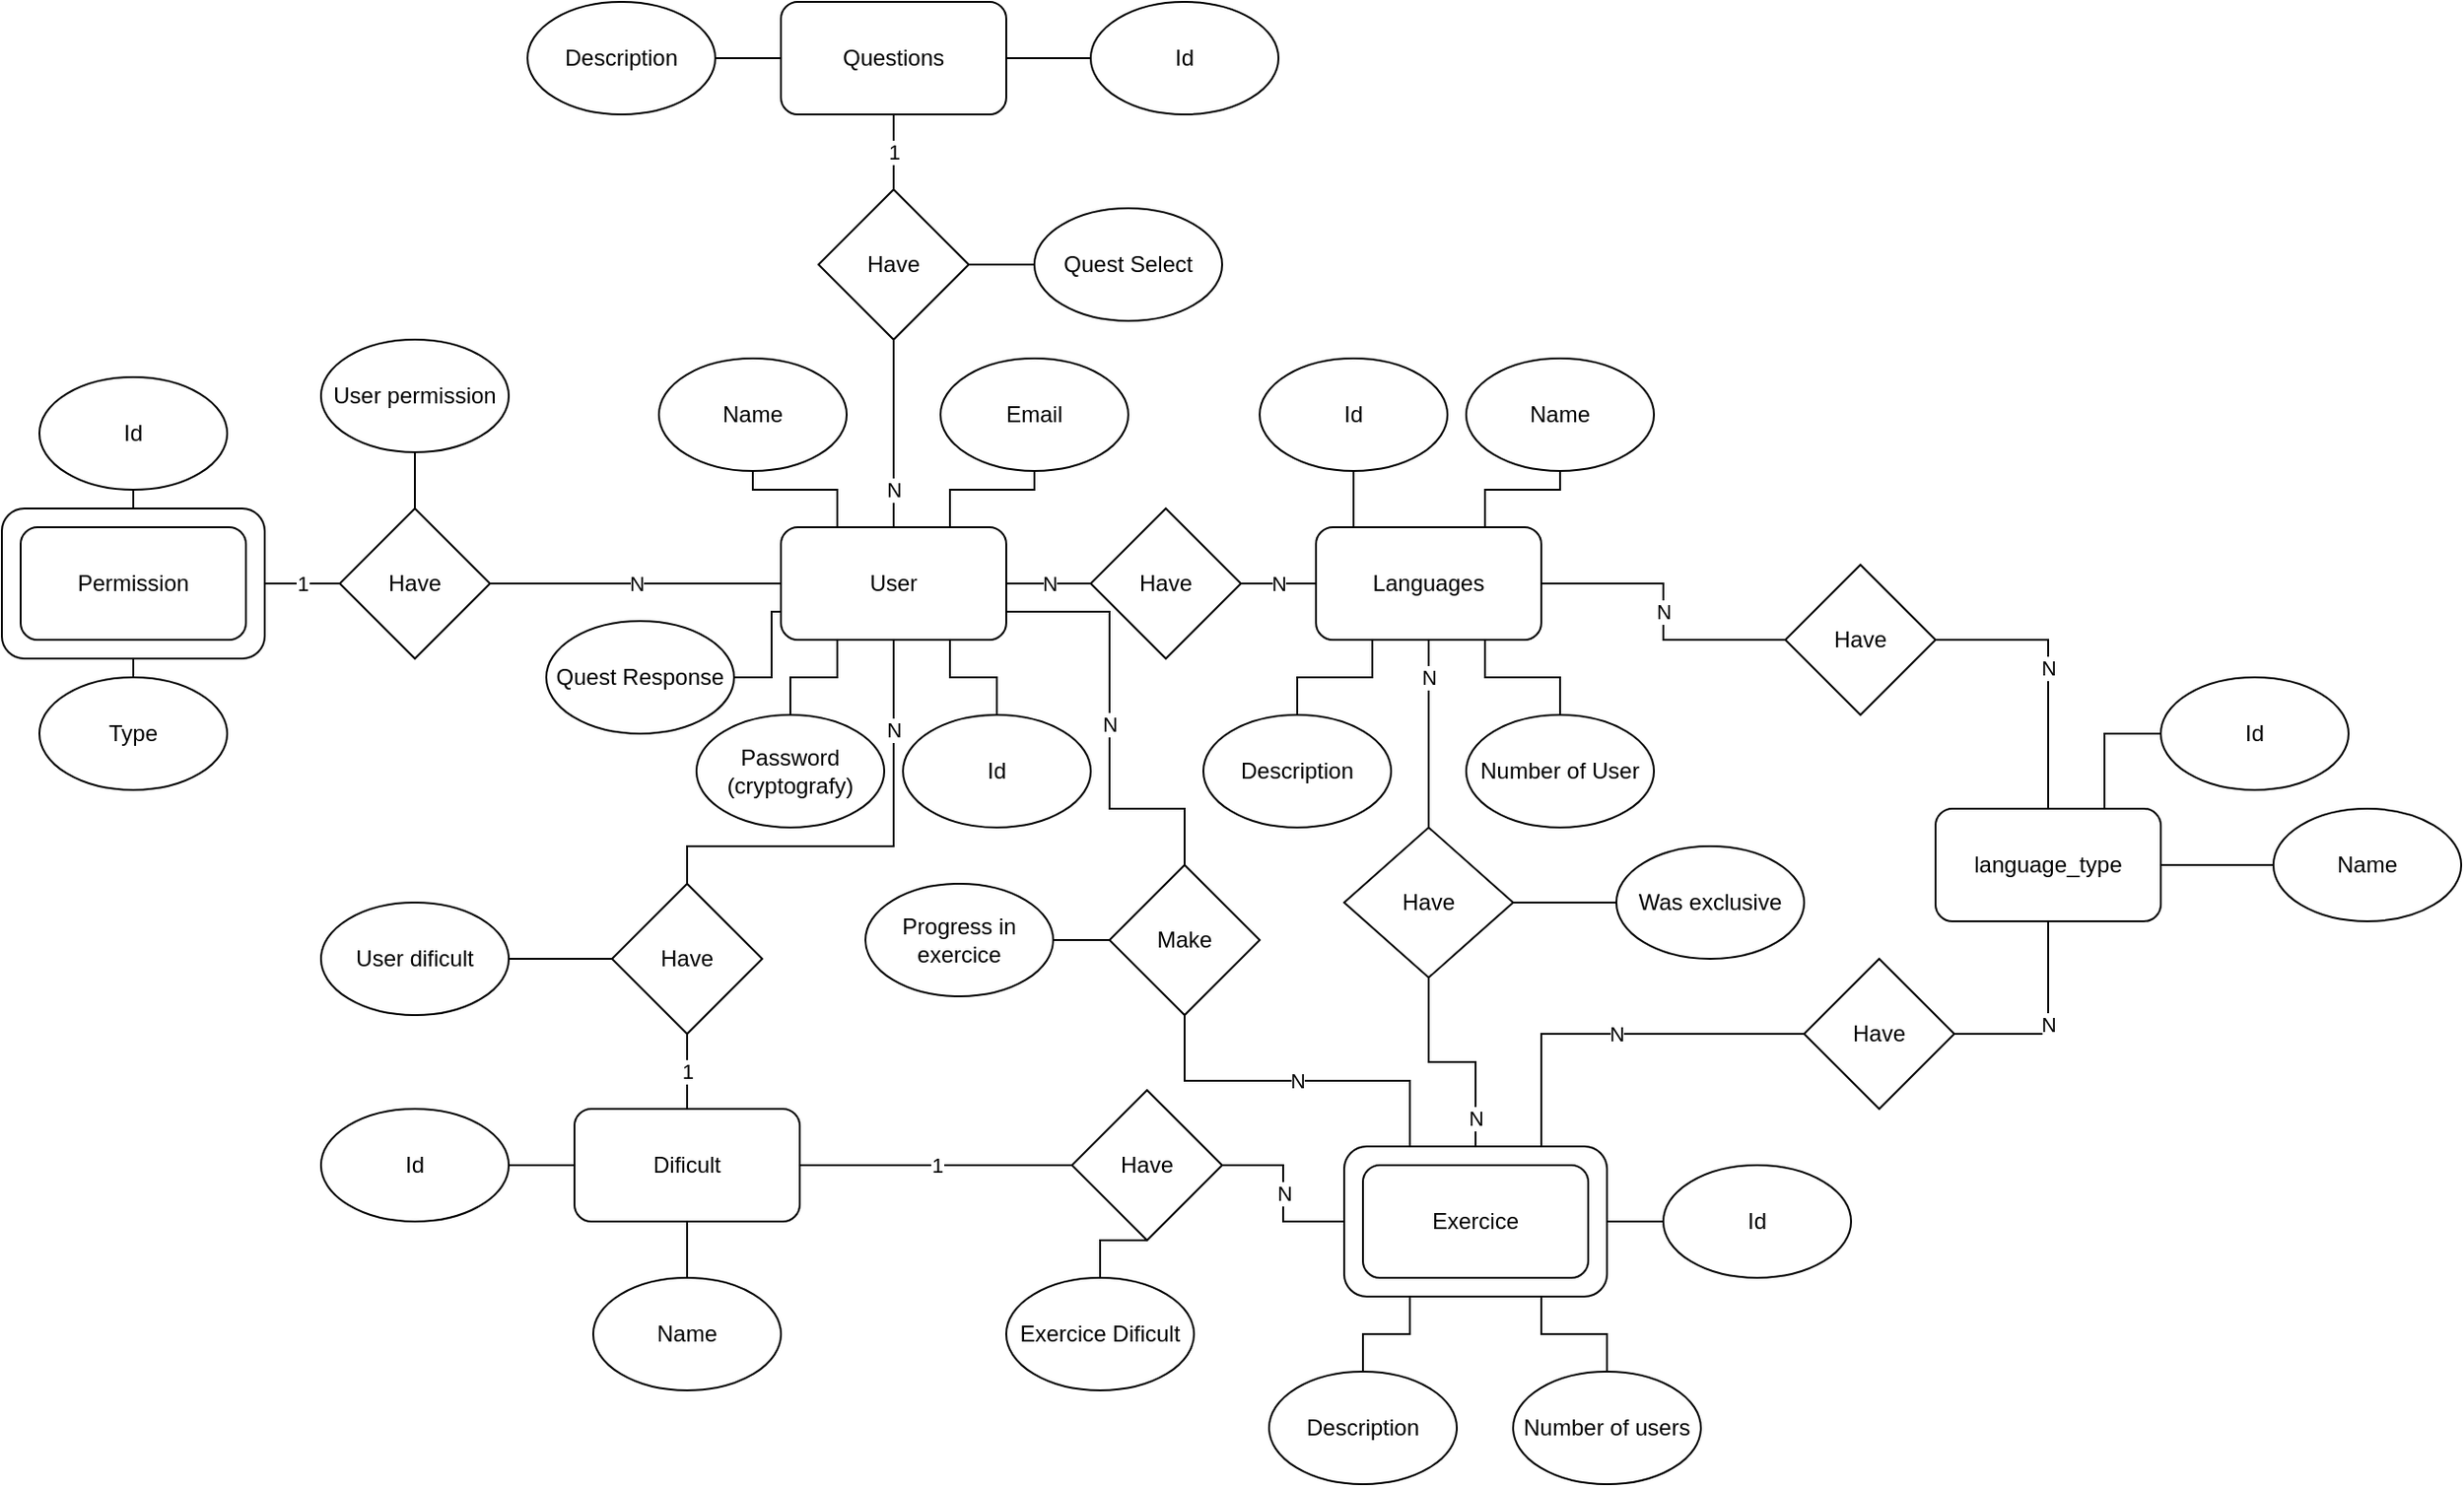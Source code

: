 <mxfile version="15.6.8" type="device"><diagram id="RVwUj5HnvRbSlE1IIIte" name="Page-1"><mxGraphModel dx="2249" dy="794" grid="1" gridSize="10" guides="1" tooltips="1" connect="1" arrows="1" fold="1" page="1" pageScale="1" pageWidth="827" pageHeight="1169" math="0" shadow="0"><root><mxCell id="0"/><mxCell id="1" parent="0"/><mxCell id="yMSyGqpsn129g3E1M8UC-1" value="N" style="edgeStyle=orthogonalEdgeStyle;rounded=0;orthogonalLoop=1;jettySize=auto;html=1;exitX=0;exitY=0.5;exitDx=0;exitDy=0;endArrow=none;endFill=0;" parent="1" source="yMSyGqpsn129g3E1M8UC-8" target="yMSyGqpsn129g3E1M8UC-15" edge="1"><mxGeometry relative="1" as="geometry"/></mxCell><mxCell id="yMSyGqpsn129g3E1M8UC-2" style="edgeStyle=orthogonalEdgeStyle;rounded=0;orthogonalLoop=1;jettySize=auto;html=1;exitX=0.75;exitY=0;exitDx=0;exitDy=0;entryX=0.5;entryY=1;entryDx=0;entryDy=0;endArrow=none;endFill=0;" parent="1" source="yMSyGqpsn129g3E1M8UC-8" target="yMSyGqpsn129g3E1M8UC-20" edge="1"><mxGeometry relative="1" as="geometry"/></mxCell><mxCell id="yMSyGqpsn129g3E1M8UC-3" style="edgeStyle=orthogonalEdgeStyle;rounded=0;orthogonalLoop=1;jettySize=auto;html=1;exitX=0.25;exitY=1;exitDx=0;exitDy=0;entryX=0.5;entryY=0;entryDx=0;entryDy=0;endArrow=none;endFill=0;" parent="1" source="yMSyGqpsn129g3E1M8UC-8" target="yMSyGqpsn129g3E1M8UC-21" edge="1"><mxGeometry relative="1" as="geometry"/></mxCell><mxCell id="yMSyGqpsn129g3E1M8UC-4" style="edgeStyle=orthogonalEdgeStyle;rounded=0;orthogonalLoop=1;jettySize=auto;html=1;exitX=0.75;exitY=1;exitDx=0;exitDy=0;entryX=0.5;entryY=0;entryDx=0;entryDy=0;endArrow=none;endFill=0;" parent="1" source="yMSyGqpsn129g3E1M8UC-8" target="yMSyGqpsn129g3E1M8UC-30" edge="1"><mxGeometry relative="1" as="geometry"/></mxCell><mxCell id="yMSyGqpsn129g3E1M8UC-5" style="edgeStyle=orthogonalEdgeStyle;rounded=0;orthogonalLoop=1;jettySize=auto;html=1;exitX=0.25;exitY=0;exitDx=0;exitDy=0;entryX=0.5;entryY=1;entryDx=0;entryDy=0;endArrow=none;endFill=0;" parent="1" source="yMSyGqpsn129g3E1M8UC-8" target="yMSyGqpsn129g3E1M8UC-19" edge="1"><mxGeometry relative="1" as="geometry"/></mxCell><mxCell id="yMSyGqpsn129g3E1M8UC-6" value="N" style="edgeStyle=orthogonalEdgeStyle;rounded=0;orthogonalLoop=1;jettySize=auto;html=1;exitX=0.5;exitY=0;exitDx=0;exitDy=0;entryX=0.5;entryY=1;entryDx=0;entryDy=0;endArrow=none;endFill=0;" parent="1" source="yMSyGqpsn129g3E1M8UC-8" target="yMSyGqpsn129g3E1M8UC-35" edge="1"><mxGeometry x="-0.8" relative="1" as="geometry"><Array as="points"><mxPoint x="395" y="550"/></Array><mxPoint as="offset"/></mxGeometry></mxCell><mxCell id="yMSyGqpsn129g3E1M8UC-7" value="N" style="edgeStyle=orthogonalEdgeStyle;rounded=0;orthogonalLoop=1;jettySize=auto;html=1;exitX=0.5;exitY=1;exitDx=0;exitDy=0;entryX=0.5;entryY=0;entryDx=0;entryDy=0;endArrow=none;endFill=0;" parent="1" source="yMSyGqpsn129g3E1M8UC-8" target="yMSyGqpsn129g3E1M8UC-65" edge="1"><mxGeometry x="-0.6" relative="1" as="geometry"><mxPoint as="offset"/><Array as="points"><mxPoint x="395" y="870"/><mxPoint x="285" y="870"/></Array></mxGeometry></mxCell><mxCell id="yMSyGqpsn129g3E1M8UC-8" value="User" style="rounded=1;whiteSpace=wrap;html=1;" parent="1" vertex="1"><mxGeometry x="335" y="700" width="120" height="60" as="geometry"/></mxCell><mxCell id="yMSyGqpsn129g3E1M8UC-9" value="User permission" style="ellipse;whiteSpace=wrap;html=1;" parent="1" vertex="1"><mxGeometry x="90" y="600" width="100" height="60" as="geometry"/></mxCell><mxCell id="yMSyGqpsn129g3E1M8UC-10" style="edgeStyle=orthogonalEdgeStyle;rounded=0;orthogonalLoop=1;jettySize=auto;html=1;exitX=0.5;exitY=0;exitDx=0;exitDy=0;endArrow=none;endFill=0;" parent="1" source="yMSyGqpsn129g3E1M8UC-11" target="yMSyGqpsn129g3E1M8UC-16" edge="1"><mxGeometry relative="1" as="geometry"/></mxCell><mxCell id="yMSyGqpsn129g3E1M8UC-11" value="" style="rounded=1;whiteSpace=wrap;html=1;" parent="1" vertex="1"><mxGeometry x="-80" y="690" width="140" height="80" as="geometry"/></mxCell><mxCell id="yMSyGqpsn129g3E1M8UC-12" value="Permission" style="rounded=1;whiteSpace=wrap;html=1;" parent="1" vertex="1"><mxGeometry x="-70" y="700" width="120" height="60" as="geometry"/></mxCell><mxCell id="yMSyGqpsn129g3E1M8UC-13" value="1" style="edgeStyle=orthogonalEdgeStyle;rounded=0;orthogonalLoop=1;jettySize=auto;html=1;exitX=0;exitY=0.5;exitDx=0;exitDy=0;entryX=1;entryY=0.5;entryDx=0;entryDy=0;endArrow=none;endFill=0;" parent="1" source="yMSyGqpsn129g3E1M8UC-15" target="yMSyGqpsn129g3E1M8UC-11" edge="1"><mxGeometry relative="1" as="geometry"/></mxCell><mxCell id="yMSyGqpsn129g3E1M8UC-14" style="edgeStyle=orthogonalEdgeStyle;rounded=0;orthogonalLoop=1;jettySize=auto;html=1;exitX=0.5;exitY=0;exitDx=0;exitDy=0;endArrow=none;endFill=0;" parent="1" source="yMSyGqpsn129g3E1M8UC-15" target="yMSyGqpsn129g3E1M8UC-9" edge="1"><mxGeometry relative="1" as="geometry"/></mxCell><mxCell id="yMSyGqpsn129g3E1M8UC-15" value="Have" style="rhombus;whiteSpace=wrap;html=1;" parent="1" vertex="1"><mxGeometry x="100" y="690" width="80" height="80" as="geometry"/></mxCell><mxCell id="yMSyGqpsn129g3E1M8UC-16" value="Id" style="ellipse;whiteSpace=wrap;html=1;" parent="1" vertex="1"><mxGeometry x="-60" y="620" width="100" height="60" as="geometry"/></mxCell><mxCell id="yMSyGqpsn129g3E1M8UC-17" style="edgeStyle=orthogonalEdgeStyle;rounded=0;orthogonalLoop=1;jettySize=auto;html=1;exitX=0.5;exitY=0;exitDx=0;exitDy=0;entryX=0.5;entryY=1;entryDx=0;entryDy=0;endArrow=none;endFill=0;" parent="1" source="yMSyGqpsn129g3E1M8UC-18" target="yMSyGqpsn129g3E1M8UC-11" edge="1"><mxGeometry relative="1" as="geometry"/></mxCell><mxCell id="yMSyGqpsn129g3E1M8UC-18" value="Type" style="ellipse;whiteSpace=wrap;html=1;" parent="1" vertex="1"><mxGeometry x="-60" y="780" width="100" height="60" as="geometry"/></mxCell><mxCell id="yMSyGqpsn129g3E1M8UC-19" value="Name" style="ellipse;whiteSpace=wrap;html=1;" parent="1" vertex="1"><mxGeometry x="270" y="610" width="100" height="60" as="geometry"/></mxCell><mxCell id="yMSyGqpsn129g3E1M8UC-20" value="Email" style="ellipse;whiteSpace=wrap;html=1;" parent="1" vertex="1"><mxGeometry x="420" y="610" width="100" height="60" as="geometry"/></mxCell><mxCell id="yMSyGqpsn129g3E1M8UC-21" value="Password (cryptografy)" style="ellipse;whiteSpace=wrap;html=1;" parent="1" vertex="1"><mxGeometry x="290" y="800" width="100" height="60" as="geometry"/></mxCell><mxCell id="yMSyGqpsn129g3E1M8UC-22" style="edgeStyle=orthogonalEdgeStyle;rounded=0;orthogonalLoop=1;jettySize=auto;html=1;exitX=0.25;exitY=0;exitDx=0;exitDy=0;entryX=0.5;entryY=1;entryDx=0;entryDy=0;endArrow=none;endFill=0;" parent="1" source="yMSyGqpsn129g3E1M8UC-25" target="yMSyGqpsn129g3E1M8UC-29" edge="1"><mxGeometry relative="1" as="geometry"/></mxCell><mxCell id="yMSyGqpsn129g3E1M8UC-23" style="edgeStyle=orthogonalEdgeStyle;rounded=0;orthogonalLoop=1;jettySize=auto;html=1;exitX=0.75;exitY=0;exitDx=0;exitDy=0;entryX=0.5;entryY=1;entryDx=0;entryDy=0;endArrow=none;endFill=0;" parent="1" source="yMSyGqpsn129g3E1M8UC-25" target="yMSyGqpsn129g3E1M8UC-42" edge="1"><mxGeometry relative="1" as="geometry"/></mxCell><mxCell id="yMSyGqpsn129g3E1M8UC-24" value="N" style="edgeStyle=orthogonalEdgeStyle;rounded=0;orthogonalLoop=1;jettySize=auto;html=1;exitX=0.5;exitY=1;exitDx=0;exitDy=0;entryX=0.5;entryY=0;entryDx=0;entryDy=0;endArrow=none;endFill=0;" parent="1" source="yMSyGqpsn129g3E1M8UC-25" target="yMSyGqpsn129g3E1M8UC-53" edge="1"><mxGeometry x="-0.6" relative="1" as="geometry"><Array as="points"><mxPoint x="680" y="780"/><mxPoint x="680" y="780"/></Array><mxPoint as="offset"/></mxGeometry></mxCell><mxCell id="yMSyGqpsn129g3E1M8UC-85" value="N" style="edgeStyle=orthogonalEdgeStyle;rounded=0;orthogonalLoop=1;jettySize=auto;html=1;exitX=1;exitY=0.5;exitDx=0;exitDy=0;entryX=0;entryY=0.5;entryDx=0;entryDy=0;endArrow=none;endFill=0;" parent="1" source="yMSyGqpsn129g3E1M8UC-25" target="yMSyGqpsn129g3E1M8UC-84" edge="1"><mxGeometry relative="1" as="geometry"/></mxCell><mxCell id="yMSyGqpsn129g3E1M8UC-25" value="Languages" style="rounded=1;whiteSpace=wrap;html=1;" parent="1" vertex="1"><mxGeometry x="620" y="700" width="120" height="60" as="geometry"/></mxCell><mxCell id="yMSyGqpsn129g3E1M8UC-26" value="N" style="edgeStyle=orthogonalEdgeStyle;rounded=0;orthogonalLoop=1;jettySize=auto;html=1;exitX=0;exitY=0.5;exitDx=0;exitDy=0;entryX=1;entryY=0.5;entryDx=0;entryDy=0;endArrow=none;endFill=0;" parent="1" source="yMSyGqpsn129g3E1M8UC-28" target="yMSyGqpsn129g3E1M8UC-8" edge="1"><mxGeometry relative="1" as="geometry"/></mxCell><mxCell id="yMSyGqpsn129g3E1M8UC-27" value="N" style="edgeStyle=orthogonalEdgeStyle;rounded=0;orthogonalLoop=1;jettySize=auto;html=1;exitX=1;exitY=0.5;exitDx=0;exitDy=0;entryX=0;entryY=0.5;entryDx=0;entryDy=0;endArrow=none;endFill=0;" parent="1" source="yMSyGqpsn129g3E1M8UC-28" target="yMSyGqpsn129g3E1M8UC-25" edge="1"><mxGeometry relative="1" as="geometry"/></mxCell><mxCell id="yMSyGqpsn129g3E1M8UC-28" value="Have" style="rhombus;whiteSpace=wrap;html=1;" parent="1" vertex="1"><mxGeometry x="500" y="690" width="80" height="80" as="geometry"/></mxCell><mxCell id="yMSyGqpsn129g3E1M8UC-29" value="Id" style="ellipse;whiteSpace=wrap;html=1;" parent="1" vertex="1"><mxGeometry x="590" y="610" width="100" height="60" as="geometry"/></mxCell><mxCell id="yMSyGqpsn129g3E1M8UC-30" value="Id" style="ellipse;whiteSpace=wrap;html=1;" parent="1" vertex="1"><mxGeometry x="400" y="800" width="100" height="60" as="geometry"/></mxCell><mxCell id="yMSyGqpsn129g3E1M8UC-31" value="Quest Select" style="ellipse;whiteSpace=wrap;html=1;" parent="1" vertex="1"><mxGeometry x="470" y="530" width="100" height="60" as="geometry"/></mxCell><mxCell id="yMSyGqpsn129g3E1M8UC-32" style="edgeStyle=orthogonalEdgeStyle;rounded=0;orthogonalLoop=1;jettySize=auto;html=1;exitX=1;exitY=0.5;exitDx=0;exitDy=0;entryX=0;entryY=0.75;entryDx=0;entryDy=0;endArrow=none;endFill=0;" parent="1" source="yMSyGqpsn129g3E1M8UC-33" target="yMSyGqpsn129g3E1M8UC-8" edge="1"><mxGeometry relative="1" as="geometry"/></mxCell><mxCell id="yMSyGqpsn129g3E1M8UC-33" value="Quest Response" style="ellipse;whiteSpace=wrap;html=1;" parent="1" vertex="1"><mxGeometry x="210" y="750" width="100" height="60" as="geometry"/></mxCell><mxCell id="yMSyGqpsn129g3E1M8UC-34" style="edgeStyle=orthogonalEdgeStyle;rounded=0;orthogonalLoop=1;jettySize=auto;html=1;exitX=1;exitY=0.5;exitDx=0;exitDy=0;entryX=0;entryY=0.5;entryDx=0;entryDy=0;endArrow=none;endFill=0;" parent="1" source="yMSyGqpsn129g3E1M8UC-35" target="yMSyGqpsn129g3E1M8UC-31" edge="1"><mxGeometry relative="1" as="geometry"/></mxCell><mxCell id="yMSyGqpsn129g3E1M8UC-35" value="Have" style="rhombus;whiteSpace=wrap;html=1;" parent="1" vertex="1"><mxGeometry x="355" y="520" width="80" height="80" as="geometry"/></mxCell><mxCell id="yMSyGqpsn129g3E1M8UC-36" value="1" style="edgeStyle=orthogonalEdgeStyle;rounded=0;orthogonalLoop=1;jettySize=auto;html=1;endArrow=none;endFill=0;" parent="1" source="yMSyGqpsn129g3E1M8UC-39" target="yMSyGqpsn129g3E1M8UC-35" edge="1"><mxGeometry relative="1" as="geometry"/></mxCell><mxCell id="yMSyGqpsn129g3E1M8UC-37" style="edgeStyle=orthogonalEdgeStyle;rounded=0;orthogonalLoop=1;jettySize=auto;html=1;exitX=1;exitY=0.5;exitDx=0;exitDy=0;entryX=0;entryY=0.5;entryDx=0;entryDy=0;endArrow=none;endFill=0;" parent="1" source="yMSyGqpsn129g3E1M8UC-39" target="yMSyGqpsn129g3E1M8UC-40" edge="1"><mxGeometry relative="1" as="geometry"/></mxCell><mxCell id="yMSyGqpsn129g3E1M8UC-38" style="edgeStyle=orthogonalEdgeStyle;rounded=0;orthogonalLoop=1;jettySize=auto;html=1;exitX=0;exitY=0.5;exitDx=0;exitDy=0;entryX=1;entryY=0.5;entryDx=0;entryDy=0;endArrow=none;endFill=0;" parent="1" source="yMSyGqpsn129g3E1M8UC-39" target="yMSyGqpsn129g3E1M8UC-41" edge="1"><mxGeometry relative="1" as="geometry"/></mxCell><mxCell id="yMSyGqpsn129g3E1M8UC-39" value="Questions" style="rounded=1;whiteSpace=wrap;html=1;" parent="1" vertex="1"><mxGeometry x="335" y="420" width="120" height="60" as="geometry"/></mxCell><mxCell id="yMSyGqpsn129g3E1M8UC-40" value="Id" style="ellipse;whiteSpace=wrap;html=1;" parent="1" vertex="1"><mxGeometry x="500" y="420" width="100" height="60" as="geometry"/></mxCell><mxCell id="yMSyGqpsn129g3E1M8UC-41" value="Description" style="ellipse;whiteSpace=wrap;html=1;" parent="1" vertex="1"><mxGeometry x="200" y="420" width="100" height="60" as="geometry"/></mxCell><mxCell id="yMSyGqpsn129g3E1M8UC-42" value="Name" style="ellipse;whiteSpace=wrap;html=1;" parent="1" vertex="1"><mxGeometry x="700" y="610" width="100" height="60" as="geometry"/></mxCell><mxCell id="yMSyGqpsn129g3E1M8UC-43" style="edgeStyle=orthogonalEdgeStyle;rounded=0;orthogonalLoop=1;jettySize=auto;html=1;exitX=0.5;exitY=0;exitDx=0;exitDy=0;entryX=0.25;entryY=1;entryDx=0;entryDy=0;endArrow=none;endFill=0;" parent="1" source="yMSyGqpsn129g3E1M8UC-44" target="yMSyGqpsn129g3E1M8UC-25" edge="1"><mxGeometry relative="1" as="geometry"/></mxCell><mxCell id="yMSyGqpsn129g3E1M8UC-44" value="Description" style="ellipse;whiteSpace=wrap;html=1;" parent="1" vertex="1"><mxGeometry x="560" y="800" width="100" height="60" as="geometry"/></mxCell><mxCell id="yMSyGqpsn129g3E1M8UC-45" style="edgeStyle=orthogonalEdgeStyle;rounded=0;orthogonalLoop=1;jettySize=auto;html=1;exitX=0.5;exitY=0;exitDx=0;exitDy=0;entryX=0.75;entryY=1;entryDx=0;entryDy=0;endArrow=none;endFill=0;" parent="1" source="yMSyGqpsn129g3E1M8UC-46" target="yMSyGqpsn129g3E1M8UC-25" edge="1"><mxGeometry relative="1" as="geometry"/></mxCell><mxCell id="yMSyGqpsn129g3E1M8UC-46" value="Number of User" style="ellipse;whiteSpace=wrap;html=1;" parent="1" vertex="1"><mxGeometry x="700" y="800" width="100" height="60" as="geometry"/></mxCell><mxCell id="yMSyGqpsn129g3E1M8UC-47" style="edgeStyle=orthogonalEdgeStyle;rounded=0;orthogonalLoop=1;jettySize=auto;html=1;exitX=1;exitY=0.5;exitDx=0;exitDy=0;entryX=0;entryY=0.5;entryDx=0;entryDy=0;endArrow=none;endFill=0;" parent="1" source="yMSyGqpsn129g3E1M8UC-49" target="yMSyGqpsn129g3E1M8UC-54" edge="1"><mxGeometry relative="1" as="geometry"/></mxCell><mxCell id="yMSyGqpsn129g3E1M8UC-75" style="edgeStyle=orthogonalEdgeStyle;orthogonalLoop=1;jettySize=auto;html=1;entryX=0.5;entryY=1;entryDx=0;entryDy=0;rounded=0;endArrow=none;endFill=0;" parent="1" source="yMSyGqpsn129g3E1M8UC-49" target="yMSyGqpsn129g3E1M8UC-53" edge="1"><mxGeometry relative="1" as="geometry"/></mxCell><mxCell id="yMSyGqpsn129g3E1M8UC-88" value="N" style="edgeStyle=orthogonalEdgeStyle;rounded=0;orthogonalLoop=1;jettySize=auto;html=1;exitX=0.75;exitY=0;exitDx=0;exitDy=0;entryX=0;entryY=0.5;entryDx=0;entryDy=0;endArrow=none;endFill=0;" parent="1" source="yMSyGqpsn129g3E1M8UC-49" target="yMSyGqpsn129g3E1M8UC-87" edge="1"><mxGeometry relative="1" as="geometry"/></mxCell><mxCell id="yMSyGqpsn129g3E1M8UC-49" value="" style="rounded=1;whiteSpace=wrap;html=1;" parent="1" vertex="1"><mxGeometry x="635" y="1030" width="140" height="80" as="geometry"/></mxCell><mxCell id="yMSyGqpsn129g3E1M8UC-50" value="Exercice" style="rounded=1;whiteSpace=wrap;html=1;" parent="1" vertex="1"><mxGeometry x="645" y="1040" width="120" height="60" as="geometry"/></mxCell><mxCell id="yMSyGqpsn129g3E1M8UC-51" value="N" style="edgeStyle=orthogonalEdgeStyle;rounded=0;orthogonalLoop=1;jettySize=auto;html=1;exitX=0.5;exitY=1;exitDx=0;exitDy=0;entryX=0.5;entryY=0;entryDx=0;entryDy=0;endArrow=none;endFill=0;" parent="1" target="yMSyGqpsn129g3E1M8UC-49" edge="1"><mxGeometry relative="1" as="geometry"><mxPoint x="705" y="1000" as="sourcePoint"/></mxGeometry></mxCell><mxCell id="yMSyGqpsn129g3E1M8UC-52" style="edgeStyle=orthogonalEdgeStyle;rounded=0;orthogonalLoop=1;jettySize=auto;html=1;exitX=1;exitY=0.5;exitDx=0;exitDy=0;entryX=0;entryY=0.5;entryDx=0;entryDy=0;endArrow=none;endFill=0;" parent="1" source="yMSyGqpsn129g3E1M8UC-53" target="yMSyGqpsn129g3E1M8UC-74" edge="1"><mxGeometry relative="1" as="geometry"/></mxCell><mxCell id="yMSyGqpsn129g3E1M8UC-53" value="Have" style="rhombus;whiteSpace=wrap;html=1;" parent="1" vertex="1"><mxGeometry x="635" y="860" width="90" height="80" as="geometry"/></mxCell><mxCell id="yMSyGqpsn129g3E1M8UC-54" value="Id" style="ellipse;whiteSpace=wrap;html=1;" parent="1" vertex="1"><mxGeometry x="805" y="1040" width="100" height="60" as="geometry"/></mxCell><mxCell id="yMSyGqpsn129g3E1M8UC-55" style="edgeStyle=orthogonalEdgeStyle;rounded=0;orthogonalLoop=1;jettySize=auto;html=1;exitX=0.5;exitY=0;exitDx=0;exitDy=0;entryX=0.25;entryY=1;entryDx=0;entryDy=0;endArrow=none;endFill=0;" parent="1" source="yMSyGqpsn129g3E1M8UC-56" target="yMSyGqpsn129g3E1M8UC-49" edge="1"><mxGeometry relative="1" as="geometry"/></mxCell><mxCell id="yMSyGqpsn129g3E1M8UC-56" value="Description&lt;br&gt;" style="ellipse;whiteSpace=wrap;html=1;" parent="1" vertex="1"><mxGeometry x="595" y="1150" width="100" height="60" as="geometry"/></mxCell><mxCell id="yMSyGqpsn129g3E1M8UC-57" style="edgeStyle=orthogonalEdgeStyle;rounded=0;orthogonalLoop=1;jettySize=auto;html=1;exitX=0.5;exitY=0;exitDx=0;exitDy=0;entryX=0.75;entryY=1;entryDx=0;entryDy=0;endArrow=none;endFill=0;" parent="1" source="yMSyGqpsn129g3E1M8UC-58" target="yMSyGqpsn129g3E1M8UC-49" edge="1"><mxGeometry relative="1" as="geometry"/></mxCell><mxCell id="yMSyGqpsn129g3E1M8UC-58" value="Number of users" style="ellipse;whiteSpace=wrap;html=1;" parent="1" vertex="1"><mxGeometry x="725" y="1150" width="100" height="60" as="geometry"/></mxCell><mxCell id="yMSyGqpsn129g3E1M8UC-82" style="edgeStyle=orthogonalEdgeStyle;rounded=0;orthogonalLoop=1;jettySize=auto;html=1;exitX=1;exitY=0.5;exitDx=0;exitDy=0;entryX=0;entryY=0.5;entryDx=0;entryDy=0;endArrow=none;endFill=0;" parent="1" source="yMSyGqpsn129g3E1M8UC-60" target="yMSyGqpsn129g3E1M8UC-77" edge="1"><mxGeometry relative="1" as="geometry"/></mxCell><mxCell id="yMSyGqpsn129g3E1M8UC-60" value="Progress in exercice" style="ellipse;whiteSpace=wrap;html=1;" parent="1" vertex="1"><mxGeometry x="380" y="890" width="100" height="60" as="geometry"/></mxCell><mxCell id="yMSyGqpsn129g3E1M8UC-61" style="edgeStyle=orthogonalEdgeStyle;rounded=0;orthogonalLoop=1;jettySize=auto;html=1;exitX=0;exitY=0.5;exitDx=0;exitDy=0;entryX=1;entryY=0.5;entryDx=0;entryDy=0;endArrow=none;endFill=0;" parent="1" source="yMSyGqpsn129g3E1M8UC-63" target="yMSyGqpsn129g3E1M8UC-66" edge="1"><mxGeometry relative="1" as="geometry"/></mxCell><mxCell id="yMSyGqpsn129g3E1M8UC-62" style="edgeStyle=orthogonalEdgeStyle;rounded=0;orthogonalLoop=1;jettySize=auto;html=1;exitX=0.5;exitY=1;exitDx=0;exitDy=0;entryX=0.5;entryY=0;entryDx=0;entryDy=0;endArrow=none;endFill=0;" parent="1" source="yMSyGqpsn129g3E1M8UC-63" target="yMSyGqpsn129g3E1M8UC-67" edge="1"><mxGeometry relative="1" as="geometry"/></mxCell><mxCell id="yMSyGqpsn129g3E1M8UC-63" value="Dificult" style="rounded=1;whiteSpace=wrap;html=1;" parent="1" vertex="1"><mxGeometry x="225" y="1010" width="120" height="60" as="geometry"/></mxCell><mxCell id="yMSyGqpsn129g3E1M8UC-64" value="1" style="edgeStyle=orthogonalEdgeStyle;rounded=0;orthogonalLoop=1;jettySize=auto;html=1;exitX=0.5;exitY=1;exitDx=0;exitDy=0;entryX=0.5;entryY=0;entryDx=0;entryDy=0;endArrow=none;endFill=0;" parent="1" source="yMSyGqpsn129g3E1M8UC-65" target="yMSyGqpsn129g3E1M8UC-63" edge="1"><mxGeometry relative="1" as="geometry"/></mxCell><mxCell id="yMSyGqpsn129g3E1M8UC-65" value="Have" style="rhombus;whiteSpace=wrap;html=1;" parent="1" vertex="1"><mxGeometry x="245" y="890" width="80" height="80" as="geometry"/></mxCell><mxCell id="yMSyGqpsn129g3E1M8UC-66" value="Id" style="ellipse;whiteSpace=wrap;html=1;" parent="1" vertex="1"><mxGeometry x="90" y="1010" width="100" height="60" as="geometry"/></mxCell><mxCell id="yMSyGqpsn129g3E1M8UC-67" value="Name" style="ellipse;whiteSpace=wrap;html=1;" parent="1" vertex="1"><mxGeometry x="235" y="1100" width="100" height="60" as="geometry"/></mxCell><mxCell id="yMSyGqpsn129g3E1M8UC-68" style="edgeStyle=orthogonalEdgeStyle;rounded=0;orthogonalLoop=1;jettySize=auto;html=1;exitX=1;exitY=0.5;exitDx=0;exitDy=0;entryX=0;entryY=0.5;entryDx=0;entryDy=0;endArrow=none;endFill=0;" parent="1" source="yMSyGqpsn129g3E1M8UC-69" target="yMSyGqpsn129g3E1M8UC-65" edge="1"><mxGeometry relative="1" as="geometry"/></mxCell><mxCell id="yMSyGqpsn129g3E1M8UC-69" value="User dificult" style="ellipse;whiteSpace=wrap;html=1;" parent="1" vertex="1"><mxGeometry x="90" y="900" width="100" height="60" as="geometry"/></mxCell><mxCell id="yMSyGqpsn129g3E1M8UC-70" value="1" style="edgeStyle=orthogonalEdgeStyle;rounded=0;orthogonalLoop=1;jettySize=auto;html=1;exitX=0;exitY=0.5;exitDx=0;exitDy=0;entryX=1;entryY=0.5;entryDx=0;entryDy=0;endArrow=none;endFill=0;" parent="1" source="yMSyGqpsn129g3E1M8UC-72" target="yMSyGqpsn129g3E1M8UC-63" edge="1"><mxGeometry relative="1" as="geometry"/></mxCell><mxCell id="yMSyGqpsn129g3E1M8UC-71" style="edgeStyle=orthogonalEdgeStyle;rounded=0;orthogonalLoop=1;jettySize=auto;html=1;exitX=0.5;exitY=1;exitDx=0;exitDy=0;entryX=0.5;entryY=0;entryDx=0;entryDy=0;endArrow=none;endFill=0;" parent="1" source="yMSyGqpsn129g3E1M8UC-72" target="yMSyGqpsn129g3E1M8UC-73" edge="1"><mxGeometry relative="1" as="geometry"/></mxCell><mxCell id="yMSyGqpsn129g3E1M8UC-76" value="N" style="edgeStyle=orthogonalEdgeStyle;rounded=0;orthogonalLoop=1;jettySize=auto;html=1;exitX=1;exitY=0.5;exitDx=0;exitDy=0;entryX=0;entryY=0.5;entryDx=0;entryDy=0;endArrow=none;endFill=0;" parent="1" source="yMSyGqpsn129g3E1M8UC-72" target="yMSyGqpsn129g3E1M8UC-49" edge="1"><mxGeometry relative="1" as="geometry"/></mxCell><mxCell id="yMSyGqpsn129g3E1M8UC-72" value="Have" style="rhombus;whiteSpace=wrap;html=1;" parent="1" vertex="1"><mxGeometry x="490" y="1000" width="80" height="80" as="geometry"/></mxCell><mxCell id="yMSyGqpsn129g3E1M8UC-73" value="Exercice Dificult" style="ellipse;whiteSpace=wrap;html=1;" parent="1" vertex="1"><mxGeometry x="455" y="1100" width="100" height="60" as="geometry"/></mxCell><mxCell id="yMSyGqpsn129g3E1M8UC-74" value="Was exclusive" style="ellipse;whiteSpace=wrap;html=1;" parent="1" vertex="1"><mxGeometry x="780" y="870" width="100" height="60" as="geometry"/></mxCell><mxCell id="yMSyGqpsn129g3E1M8UC-79" value="N" style="edgeStyle=orthogonalEdgeStyle;rounded=0;orthogonalLoop=1;jettySize=auto;html=1;exitX=0.5;exitY=1;exitDx=0;exitDy=0;entryX=0.25;entryY=0;entryDx=0;entryDy=0;endArrow=none;endFill=0;" parent="1" source="yMSyGqpsn129g3E1M8UC-77" target="yMSyGqpsn129g3E1M8UC-49" edge="1"><mxGeometry relative="1" as="geometry"/></mxCell><mxCell id="yMSyGqpsn129g3E1M8UC-81" value="N" style="edgeStyle=orthogonalEdgeStyle;rounded=0;orthogonalLoop=1;jettySize=auto;html=1;exitX=0.5;exitY=0;exitDx=0;exitDy=0;entryX=1;entryY=0.75;entryDx=0;entryDy=0;endArrow=none;endFill=0;" parent="1" source="yMSyGqpsn129g3E1M8UC-77" target="yMSyGqpsn129g3E1M8UC-8" edge="1"><mxGeometry relative="1" as="geometry"><Array as="points"><mxPoint x="550" y="850"/><mxPoint x="510" y="850"/><mxPoint x="510" y="745"/></Array></mxGeometry></mxCell><mxCell id="yMSyGqpsn129g3E1M8UC-77" value="Make" style="rhombus;whiteSpace=wrap;html=1;" parent="1" vertex="1"><mxGeometry x="510" y="880" width="80" height="80" as="geometry"/></mxCell><mxCell id="yMSyGqpsn129g3E1M8UC-92" style="edgeStyle=orthogonalEdgeStyle;rounded=0;orthogonalLoop=1;jettySize=auto;html=1;exitX=0.75;exitY=0;exitDx=0;exitDy=0;entryX=0;entryY=0.5;entryDx=0;entryDy=0;endArrow=none;endFill=0;" parent="1" source="yMSyGqpsn129g3E1M8UC-83" target="yMSyGqpsn129g3E1M8UC-91" edge="1"><mxGeometry relative="1" as="geometry"/></mxCell><mxCell id="yMSyGqpsn129g3E1M8UC-94" style="edgeStyle=orthogonalEdgeStyle;rounded=0;orthogonalLoop=1;jettySize=auto;html=1;exitX=1;exitY=0.5;exitDx=0;exitDy=0;entryX=0;entryY=0.5;entryDx=0;entryDy=0;endArrow=none;endFill=0;" parent="1" source="yMSyGqpsn129g3E1M8UC-83" target="yMSyGqpsn129g3E1M8UC-93" edge="1"><mxGeometry relative="1" as="geometry"/></mxCell><mxCell id="yMSyGqpsn129g3E1M8UC-83" value="language_type" style="rounded=1;whiteSpace=wrap;html=1;" parent="1" vertex="1"><mxGeometry x="950" y="850" width="120" height="60" as="geometry"/></mxCell><mxCell id="yMSyGqpsn129g3E1M8UC-90" value="N" style="edgeStyle=orthogonalEdgeStyle;rounded=0;orthogonalLoop=1;jettySize=auto;html=1;exitX=1;exitY=0.5;exitDx=0;exitDy=0;entryX=0.5;entryY=0;entryDx=0;entryDy=0;endArrow=none;endFill=0;" parent="1" source="yMSyGqpsn129g3E1M8UC-84" target="yMSyGqpsn129g3E1M8UC-83" edge="1"><mxGeometry relative="1" as="geometry"/></mxCell><mxCell id="yMSyGqpsn129g3E1M8UC-84" value="Have" style="rhombus;whiteSpace=wrap;html=1;" parent="1" vertex="1"><mxGeometry x="870" y="720" width="80" height="80" as="geometry"/></mxCell><mxCell id="yMSyGqpsn129g3E1M8UC-89" value="N" style="edgeStyle=orthogonalEdgeStyle;rounded=0;orthogonalLoop=1;jettySize=auto;html=1;exitX=1;exitY=0.5;exitDx=0;exitDy=0;entryX=0.5;entryY=1;entryDx=0;entryDy=0;endArrow=none;endFill=0;" parent="1" source="yMSyGqpsn129g3E1M8UC-87" target="yMSyGqpsn129g3E1M8UC-83" edge="1"><mxGeometry relative="1" as="geometry"/></mxCell><mxCell id="yMSyGqpsn129g3E1M8UC-87" value="Have" style="rhombus;whiteSpace=wrap;html=1;" parent="1" vertex="1"><mxGeometry x="880" y="930" width="80" height="80" as="geometry"/></mxCell><mxCell id="yMSyGqpsn129g3E1M8UC-91" value="Id" style="ellipse;whiteSpace=wrap;html=1;" parent="1" vertex="1"><mxGeometry x="1070" y="780" width="100" height="60" as="geometry"/></mxCell><mxCell id="yMSyGqpsn129g3E1M8UC-93" value="Name" style="ellipse;whiteSpace=wrap;html=1;" parent="1" vertex="1"><mxGeometry x="1130" y="850" width="100" height="60" as="geometry"/></mxCell></root></mxGraphModel></diagram></mxfile>